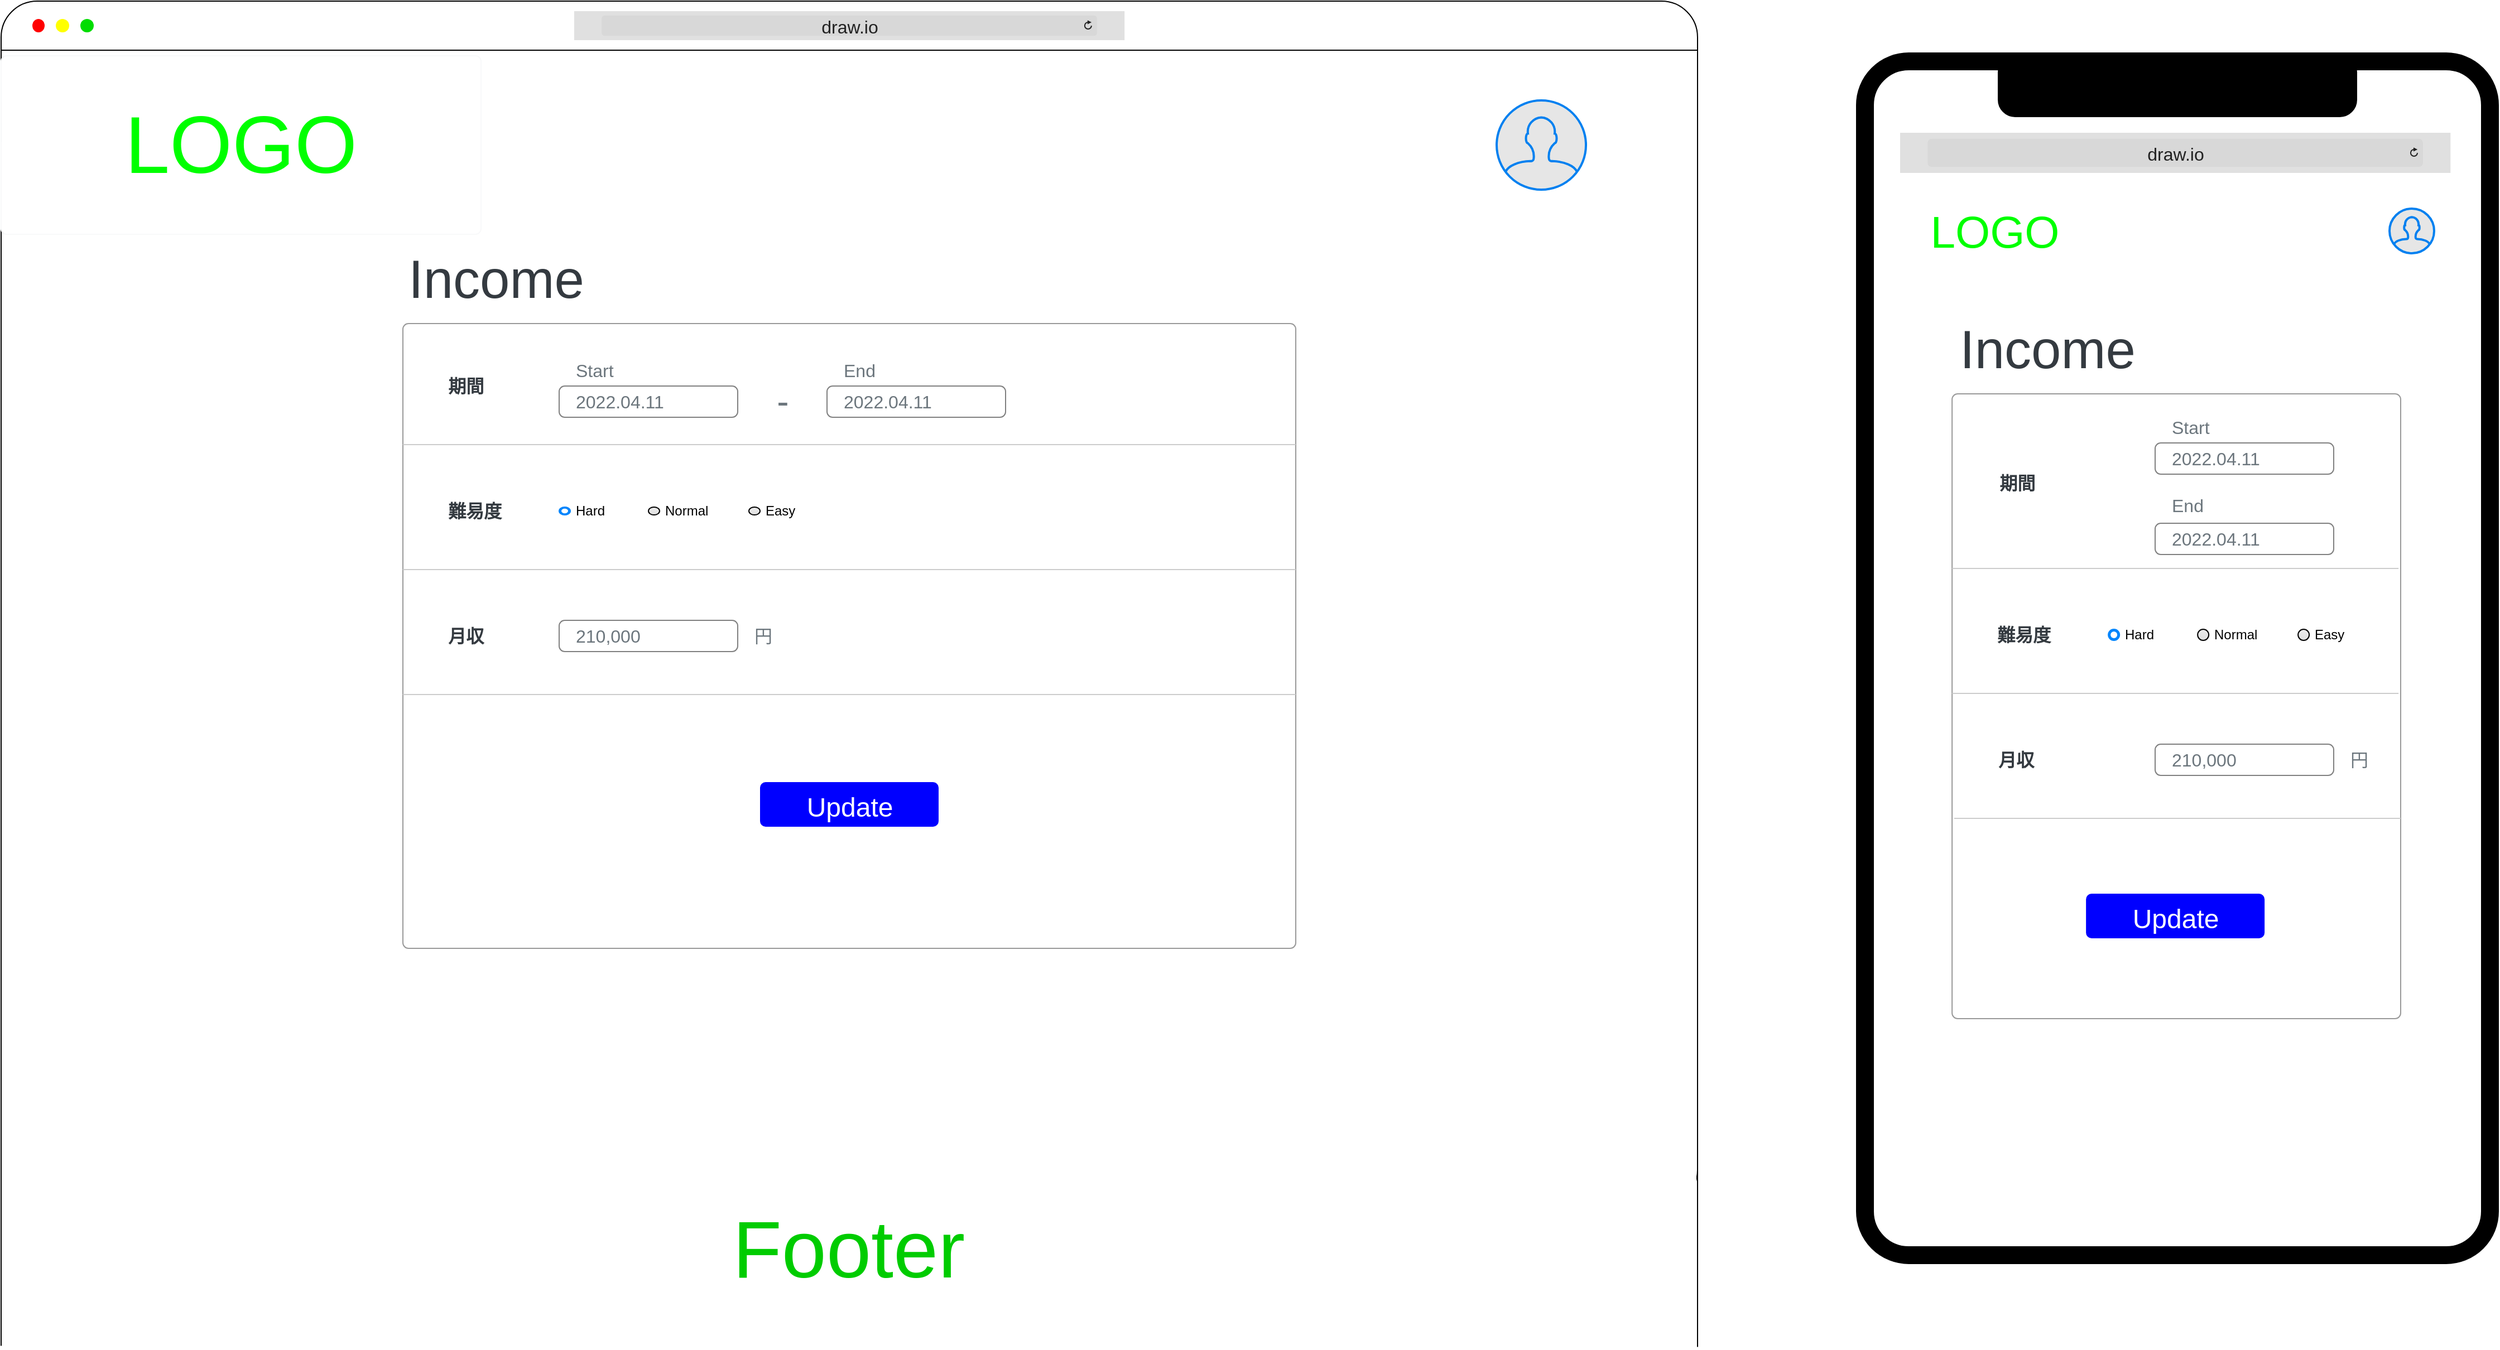 <mxfile>
    <diagram id="RbM_i0EJbGHSK3NYgyE7" name="ページ1">
        <mxGraphModel dx="3890" dy="898" grid="1" gridSize="10" guides="1" tooltips="1" connect="1" arrows="1" fold="1" page="1" pageScale="1" pageWidth="827" pageHeight="1169" math="0" shadow="0">
            <root>
                <mxCell id="0"/>
                <mxCell id="1" parent="0"/>
                <mxCell id="659" value="" style="rounded=1;whiteSpace=wrap;html=1;arcSize=7;fontColor=default;strokeWidth=16;" parent="1" vertex="1">
                    <mxGeometry x="-710" y="204" width="560" height="1070" as="geometry"/>
                </mxCell>
                <mxCell id="2" value="" style="rounded=1;whiteSpace=wrap;html=1;arcSize=3;fontColor=default;" parent="1" vertex="1">
                    <mxGeometry x="-2380" y="150" width="1520" height="1080" as="geometry"/>
                </mxCell>
                <mxCell id="3" value="" style="line;strokeWidth=1;html=1;strokeColor=#000000;rounded=1;" parent="1" vertex="1">
                    <mxGeometry x="-2380" y="189" width="1520" height="10" as="geometry"/>
                </mxCell>
                <mxCell id="4" value="" style="verticalLabelPosition=bottom;labelBackgroundColor=default;verticalAlign=top;shadow=0;dashed=0;strokeWidth=2;shape=mxgraph.ios7.misc.add;fillColor=#00DD00;strokeColor=none;sketch=0;fontColor=default;html=1;rounded=1;" parent="1" vertex="1">
                    <mxGeometry x="-2309" y="166" width="12" height="12" as="geometry"/>
                </mxCell>
                <mxCell id="5" value="" style="html=1;verticalLabelPosition=bottom;labelBackgroundColor=#ffffff;verticalAlign=top;shadow=0;dashed=0;strokeWidth=2;shape=mxgraph.ios7.misc.delete;fillColor=#ff0000;strokeColor=none;sketch=0;rounded=1;" parent="1" vertex="1">
                    <mxGeometry x="-2352" y="166" width="11" height="12" as="geometry"/>
                </mxCell>
                <mxCell id="6" value="" style="html=1;verticalLabelPosition=bottom;labelBackgroundColor=#ffffff;verticalAlign=top;shadow=0;dashed=0;strokeWidth=2;shape=mxgraph.ios7.misc.delete;fillColor=#FFFF00;strokeColor=none;sketch=0;rounded=1;" parent="1" vertex="1">
                    <mxGeometry x="-2331" y="166" width="12" height="12" as="geometry"/>
                </mxCell>
                <mxCell id="7" value="&lt;font style=&quot;font-size: 16px&quot;&gt;draw.io&lt;/font&gt;" style="html=1;strokeWidth=1;shadow=0;dashed=0;shape=mxgraph.ios7ui.url;fillColor=#e0e0e0;strokeColor=#c0c0c0;buttonText=;strokeColor2=#222222;fontColor=#222222;fontSize=8;spacingTop=2;align=center;rounded=1;" parent="1" vertex="1">
                    <mxGeometry x="-1866.56" y="159" width="493.13" height="26" as="geometry"/>
                </mxCell>
                <mxCell id="105" value="" style="html=1;verticalLabelPosition=bottom;align=center;labelBackgroundColor=#ffffff;verticalAlign=top;strokeWidth=2;strokeColor=#0080F0;shadow=0;dashed=0;shape=mxgraph.ios7.icons.user;fontColor=#00FF00;fillColor=#E6E6E6;" parent="1" vertex="1">
                    <mxGeometry x="-1040" y="239" width="80" height="80" as="geometry"/>
                </mxCell>
                <mxCell id="258" value="Footer" style="rounded=0;whiteSpace=wrap;html=1;shadow=0;fontSize=72;fontColor=#00CC00;strokeWidth=2;fillColor=#FFFFFF;strokeColor=none;" parent="1" vertex="1">
                    <mxGeometry x="-2380" y="1182.25" width="1519" height="173" as="geometry"/>
                </mxCell>
                <mxCell id="260" value="" style="endArrow=none;html=1;fontSize=16;fontColor=#000000;entryX=1;entryY=0.959;entryDx=0;entryDy=0;entryPerimeter=0;" parent="1" target="2" edge="1">
                    <mxGeometry width="50" height="50" relative="1" as="geometry">
                        <mxPoint x="-860" y="1356.25" as="sourcePoint"/>
                        <mxPoint x="-860" y="1203.25" as="targetPoint"/>
                    </mxGeometry>
                </mxCell>
                <mxCell id="261" value="" style="endArrow=none;html=1;fontSize=16;fontColor=#000000;entryX=0;entryY=0.951;entryDx=0;entryDy=0;entryPerimeter=0;" parent="1" target="2" edge="1">
                    <mxGeometry width="50" height="50" relative="1" as="geometry">
                        <mxPoint x="-2380" y="1355.25" as="sourcePoint"/>
                        <mxPoint x="-2380.0" y="1195.72" as="targetPoint"/>
                    </mxGeometry>
                </mxCell>
                <mxCell id="660" value="" style="rounded=1;whiteSpace=wrap;html=1;shadow=0;fontSize=27;fontColor=#FFFFFF;strokeColor=#000000;strokeWidth=2;fillColor=#000000;gradientColor=none;arcSize=27;" parent="1" vertex="1">
                    <mxGeometry x="-590" y="199" width="320" height="54" as="geometry"/>
                </mxCell>
                <mxCell id="661" value="&lt;font style=&quot;font-size: 16px&quot;&gt;draw.io&lt;/font&gt;" style="html=1;strokeWidth=1;shadow=0;dashed=0;shape=mxgraph.ios7ui.url;fillColor=#e0e0e0;strokeColor=#c0c0c0;buttonText=;strokeColor2=#222222;fontColor=#222222;fontSize=8;spacingTop=2;align=center;rounded=1;" parent="1" vertex="1">
                    <mxGeometry x="-678.5" y="268" width="493.13" height="36" as="geometry"/>
                </mxCell>
                <mxCell id="663" value="" style="html=1;shadow=0;dashed=0;shape=mxgraph.bootstrap.rrect;rSize=5;fillColor=#ffffff;strokeColor=none;" parent="1" vertex="1">
                    <mxGeometry x="-629.62" y="479" width="400" height="400" as="geometry"/>
                </mxCell>
                <mxCell id="672" value="&lt;font style=&quot;font-size: 40px&quot;&gt;LOGO&lt;/font&gt;" style="html=1;shadow=0;dashed=0;shape=mxgraph.bootstrap.rrect;rSize=5;strokeColor=#FFFFFF;strokeWidth=3;fillColor=none;fontColor=#00FF00;whiteSpace=wrap;align=center;verticalAlign=middle;spacingLeft=0;fontStyle=0;fontSize=16;spacing=5;rounded=1;" parent="1" vertex="1">
                    <mxGeometry x="-678.5" y="313.5" width="168.5" height="85" as="geometry"/>
                </mxCell>
                <mxCell id="673" value="" style="html=1;verticalLabelPosition=bottom;align=center;labelBackgroundColor=#ffffff;verticalAlign=top;strokeWidth=2;strokeColor=#0080F0;shadow=0;dashed=0;shape=mxgraph.ios7.icons.user;fontColor=#00FF00;fillColor=#E6E6E6;" parent="1" vertex="1">
                    <mxGeometry x="-240" y="336" width="40" height="40" as="geometry"/>
                </mxCell>
                <mxCell id="706" value="" style="html=1;shadow=0;dashed=0;shape=mxgraph.bootstrap.rrect;rSize=5;fillColor=#FFFFFF;strokeColor=#999999;labelBackgroundColor=none;fontSize=16;fontColor=#000000;" parent="1" vertex="1">
                    <mxGeometry x="-2020" y="439" width="800" height="560" as="geometry"/>
                </mxCell>
                <mxCell id="766" value="&lt;span style=&quot;white-space: pre&quot;&gt;&#9;&lt;/span&gt;期間" style="html=1;shadow=0;dashed=0;shape=mxgraph.bootstrap.rrect;rSize=5;strokeColor=none;strokeWidth=1;fillColor=none;fontColor=#343A40;whiteSpace=wrap;align=left;verticalAlign=middle;spacingLeft=0;fontStyle=1;fontSize=16;spacing=5;" parent="706" vertex="1">
                    <mxGeometry x="-0.002" y="-0.002" width="800" height="112" as="geometry"/>
                </mxCell>
                <mxCell id="709" value="&lt;font style=&quot;font-size: 24px&quot;&gt;Update&lt;/font&gt;" style="html=1;shadow=0;dashed=0;shape=mxgraph.bootstrap.rrect;rSize=5;fillColor=#0000FF;strokeColor=none;align=center;fontSize=32;fontColor=#FFFFFF;labelBackgroundColor=none;" parent="706" vertex="1">
                    <mxGeometry width="160" height="40" relative="1" as="geometry">
                        <mxPoint x="320" y="411" as="offset"/>
                    </mxGeometry>
                </mxCell>
                <mxCell id="742" value="2022.04.11" style="html=1;shadow=0;dashed=0;shape=mxgraph.bootstrap.rrect;rSize=5;fillColor=default;strokeColor=#808080;align=left;spacing=15;fontSize=16;fontColor=#6C767D;labelBackgroundColor=none;" parent="706" vertex="1">
                    <mxGeometry x="140.002" y="56" width="160" height="28" as="geometry"/>
                </mxCell>
                <mxCell id="763" value="2022.04.11" style="html=1;shadow=0;dashed=0;shape=mxgraph.bootstrap.rrect;rSize=5;fillColor=default;strokeColor=#808080;align=left;spacing=15;fontSize=16;fontColor=#6C767D;labelBackgroundColor=none;" parent="706" vertex="1">
                    <mxGeometry x="380.002" y="56" width="160" height="28" as="geometry"/>
                </mxCell>
                <mxCell id="767" value="Start" style="html=1;shadow=0;dashed=0;shape=mxgraph.bootstrap.rrect;rSize=5;fillColor=none;strokeColor=none;align=left;spacing=15;fontSize=16;fontColor=#6C767D;labelBackgroundColor=none;" parent="706" vertex="1">
                    <mxGeometry x="140.002" y="28" width="80" height="28" as="geometry"/>
                </mxCell>
                <mxCell id="768" value="End" style="html=1;shadow=0;dashed=0;shape=mxgraph.bootstrap.rrect;rSize=5;fillColor=none;strokeColor=none;align=left;spacing=15;fontSize=16;fontColor=#6C767D;labelBackgroundColor=none;" parent="706" vertex="1">
                    <mxGeometry x="380.002" y="28" width="80" height="28" as="geometry"/>
                </mxCell>
                <mxCell id="769" value="-" style="html=1;shadow=0;dashed=0;shape=mxgraph.bootstrap.rrect;rSize=5;fillColor=none;strokeColor=none;align=center;spacing=15;fontSize=32;fontColor=#6C767D;labelBackgroundColor=none;" parent="706" vertex="1">
                    <mxGeometry x="300.002" y="56" width="80" height="28" as="geometry"/>
                </mxCell>
                <mxCell id="770" value="&lt;span style=&quot;white-space: pre&quot;&gt;&#9;&lt;/span&gt;月収" style="html=1;shadow=0;dashed=0;shape=mxgraph.bootstrap.rrect;rSize=5;strokeColor=none;strokeWidth=1;fillColor=none;fontColor=#343A40;whiteSpace=wrap;align=left;verticalAlign=middle;spacingLeft=0;fontStyle=1;fontSize=16;spacing=5;" parent="706" vertex="1">
                    <mxGeometry x="-0.002" y="223.998" width="800" height="112" as="geometry"/>
                </mxCell>
                <mxCell id="772" value="210,000" style="html=1;shadow=0;dashed=0;shape=mxgraph.bootstrap.rrect;rSize=5;fillColor=default;strokeColor=#808080;align=left;spacing=15;fontSize=16;fontColor=#6C767D;labelBackgroundColor=none;" vertex="1" parent="706">
                    <mxGeometry x="140.002" y="266" width="160" height="28" as="geometry"/>
                </mxCell>
                <mxCell id="773" value="円" style="html=1;shadow=0;dashed=0;shape=mxgraph.bootstrap.rrect;rSize=5;fillColor=none;strokeColor=none;align=left;spacing=15;fontSize=16;fontColor=#6C767D;labelBackgroundColor=none;" vertex="1" parent="706">
                    <mxGeometry x="300.002" y="266" width="80" height="28" as="geometry"/>
                </mxCell>
                <mxCell id="775" value="&lt;span style=&quot;white-space: pre&quot;&gt;&#9;&lt;/span&gt;難易度" style="html=1;shadow=0;dashed=0;shape=mxgraph.bootstrap.rrect;rSize=5;strokeColor=none;strokeWidth=1;fillColor=none;fontColor=#343A40;whiteSpace=wrap;align=left;verticalAlign=middle;spacingLeft=0;fontStyle=1;fontSize=16;spacing=5;" vertex="1" parent="706">
                    <mxGeometry x="-0.002" y="111.998" width="800" height="112" as="geometry"/>
                </mxCell>
                <mxCell id="778" value="Normal" style="html=1;shadow=0;dashed=0;shape=mxgraph.bootstrap.radioButton2;labelPosition=right;verticalLabelPosition=middle;align=left;verticalAlign=middle;gradientColor=#DEDEDE;fillColor=#EDEDED;checked=0;spacing=5;checkedFill=#0085FC;checkedStroke=#ffffff;sketch=0;" vertex="1" parent="706">
                    <mxGeometry x="220" y="164.5" width="10" height="7" as="geometry"/>
                </mxCell>
                <mxCell id="777" value="Hard" style="html=1;shadow=0;dashed=0;shape=mxgraph.bootstrap.radioButton2;labelPosition=right;verticalLabelPosition=middle;align=left;verticalAlign=middle;gradientColor=#DEDEDE;fillColor=#EDEDED;checked=1;spacing=5;checkedFill=#0085FC;checkedStroke=#ffffff;sketch=0;" vertex="1" parent="706">
                    <mxGeometry x="140" y="164.5" width="10" height="7" as="geometry"/>
                </mxCell>
                <mxCell id="779" value="&lt;font color=&quot;#000000&quot;&gt;Easy&lt;/font&gt;" style="html=1;shadow=0;dashed=0;shape=mxgraph.bootstrap.radioButton2;labelPosition=right;verticalLabelPosition=middle;align=left;verticalAlign=middle;gradientColor=#DEDEDE;fillColor=#EDEDED;checked=0;spacing=5;fontColor=#6C767D;checkedFill=#0085FC;checkedStroke=#ffffff;sketch=0;" vertex="1" parent="706">
                    <mxGeometry x="310" y="164.5" width="10" height="7" as="geometry"/>
                </mxCell>
                <mxCell id="782" value="" style="line;strokeWidth=1;html=1;shadow=0;fontSize=32;fontColor=#FFFFFF;fillColor=none;gradientColor=none;strokeColor=#CCCCCC;" vertex="1" parent="706">
                    <mxGeometry y="105.001" width="800" height="7" as="geometry"/>
                </mxCell>
                <mxCell id="776" value="" style="line;strokeWidth=1;html=1;shadow=0;fontSize=32;fontColor=#FFFFFF;fillColor=none;gradientColor=none;strokeColor=#CCCCCC;" vertex="1" parent="706">
                    <mxGeometry y="217.001" width="800" height="7" as="geometry"/>
                </mxCell>
                <mxCell id="771" value="" style="line;strokeWidth=1;html=1;shadow=0;fontSize=32;fontColor=#FFFFFF;fillColor=none;gradientColor=none;strokeColor=#CCCCCC;" vertex="1" parent="706">
                    <mxGeometry y="329.001" width="800" height="7" as="geometry"/>
                </mxCell>
                <mxCell id="748" value="LOGO" style="html=1;shadow=0;dashed=0;shape=mxgraph.bootstrap.rrect;rSize=5;strokeColor=#F8F9FA;strokeWidth=1;fillColor=none;fontColor=#00FF00;whiteSpace=wrap;align=center;verticalAlign=middle;spacingLeft=0;fontStyle=0;fontSize=72;spacing=5;sketch=0;" parent="1" vertex="1">
                    <mxGeometry x="-2380" y="199" width="430" height="160" as="geometry"/>
                </mxCell>
                <mxCell id="765" value="Income" style="html=1;shadow=0;dashed=0;shape=mxgraph.bootstrap.rrect;rSize=5;strokeColor=none;strokeWidth=1;fillColor=none;fontColor=#343A40;whiteSpace=wrap;align=left;verticalAlign=middle;spacingLeft=0;fontStyle=0;fontSize=48;spacing=5;" parent="1" vertex="1">
                    <mxGeometry x="-2020" y="359" width="800" height="80" as="geometry"/>
                </mxCell>
                <mxCell id="783" value="" style="html=1;shadow=0;dashed=0;shape=mxgraph.bootstrap.rrect;rSize=5;fillColor=#FFFFFF;strokeColor=#999999;labelBackgroundColor=none;fontSize=16;fontColor=#000000;" vertex="1" parent="1">
                    <mxGeometry x="-631.93" y="502" width="401.93" height="560" as="geometry"/>
                </mxCell>
                <mxCell id="791" value="&lt;span style=&quot;white-space: pre&quot;&gt;&#9;&lt;/span&gt;月収" style="html=1;shadow=0;dashed=0;shape=mxgraph.bootstrap.rrect;rSize=5;strokeColor=none;strokeWidth=1;fillColor=none;fontColor=#343A40;whiteSpace=wrap;align=left;verticalAlign=middle;spacingLeft=0;fontStyle=1;fontSize=16;spacing=5;" vertex="1" parent="783">
                    <mxGeometry x="0.968" y="271.998" width="400" height="112" as="geometry"/>
                </mxCell>
                <mxCell id="785" value="&lt;font style=&quot;font-size: 24px&quot;&gt;Update&lt;/font&gt;" style="html=1;shadow=0;dashed=0;shape=mxgraph.bootstrap.rrect;rSize=5;fillColor=#0000FF;strokeColor=none;align=center;fontSize=32;fontColor=#FFFFFF;labelBackgroundColor=none;" vertex="1" parent="783">
                    <mxGeometry width="160" height="40" relative="1" as="geometry">
                        <mxPoint x="120" y="448" as="offset"/>
                    </mxGeometry>
                </mxCell>
                <mxCell id="799" value="" style="line;strokeWidth=1;html=1;shadow=0;fontSize=32;fontColor=#FFFFFF;fillColor=none;gradientColor=none;strokeColor=#CCCCCC;" vertex="1" parent="783">
                    <mxGeometry y="153.001" width="400" height="7" as="geometry"/>
                </mxCell>
                <mxCell id="800" value="" style="line;strokeWidth=1;html=1;shadow=0;fontSize=32;fontColor=#FFFFFF;fillColor=none;gradientColor=none;strokeColor=#CCCCCC;" vertex="1" parent="783">
                    <mxGeometry y="265.001" width="400" height="7" as="geometry"/>
                </mxCell>
                <mxCell id="784" value="&lt;span style=&quot;white-space: pre&quot;&gt;&#9;&lt;/span&gt;期間" style="html=1;shadow=0;dashed=0;shape=mxgraph.bootstrap.rrect;rSize=5;strokeColor=none;strokeWidth=1;fillColor=none;fontColor=#343A40;whiteSpace=wrap;align=left;verticalAlign=middle;spacingLeft=0;fontStyle=1;fontSize=16;spacing=5;" vertex="1" parent="783">
                    <mxGeometry x="1.928" y="-0.002" width="400" height="160" as="geometry"/>
                </mxCell>
                <mxCell id="789" value="End" style="html=1;shadow=0;dashed=0;shape=mxgraph.bootstrap.rrect;rSize=5;fillColor=none;strokeColor=none;align=left;spacing=15;fontSize=16;fontColor=#6C767D;labelBackgroundColor=none;" vertex="1" parent="783">
                    <mxGeometry x="181.932" y="86" width="80" height="28" as="geometry"/>
                </mxCell>
                <mxCell id="787" value="2022.04.11" style="html=1;shadow=0;dashed=0;shape=mxgraph.bootstrap.rrect;rSize=5;fillColor=default;strokeColor=#808080;align=left;spacing=15;fontSize=16;fontColor=#6C767D;labelBackgroundColor=none;" vertex="1" parent="783">
                    <mxGeometry x="181.932" y="116" width="160" height="28" as="geometry"/>
                </mxCell>
                <mxCell id="788" value="Start" style="html=1;shadow=0;dashed=0;shape=mxgraph.bootstrap.rrect;rSize=5;fillColor=none;strokeColor=none;align=left;spacing=15;fontSize=16;fontColor=#6C767D;labelBackgroundColor=none;" vertex="1" parent="783">
                    <mxGeometry x="181.932" y="16" width="80" height="28" as="geometry"/>
                </mxCell>
                <mxCell id="786" value="2022.04.11" style="html=1;shadow=0;dashed=0;shape=mxgraph.bootstrap.rrect;rSize=5;fillColor=default;strokeColor=#808080;align=left;spacing=15;fontSize=16;fontColor=#6C767D;labelBackgroundColor=none;" vertex="1" parent="783">
                    <mxGeometry x="181.932" y="44" width="160" height="28" as="geometry"/>
                </mxCell>
                <mxCell id="797" value="&lt;font color=&quot;#000000&quot;&gt;Easy&lt;/font&gt;" style="html=1;shadow=0;dashed=0;shape=mxgraph.bootstrap.radioButton2;labelPosition=right;verticalLabelPosition=middle;align=left;verticalAlign=middle;gradientColor=#DEDEDE;fillColor=#EDEDED;checked=0;spacing=5;fontColor=#6C767D;checkedFill=#0085FC;checkedStroke=#ffffff;sketch=0;" vertex="1" parent="783">
                    <mxGeometry x="310.0" y="211" width="10" height="10" as="geometry"/>
                </mxCell>
                <mxCell id="795" value="Normal" style="html=1;shadow=0;dashed=0;shape=mxgraph.bootstrap.radioButton2;labelPosition=right;verticalLabelPosition=middle;align=left;verticalAlign=middle;gradientColor=#DEDEDE;fillColor=#EDEDED;checked=0;spacing=5;checkedFill=#0085FC;checkedStroke=#ffffff;sketch=0;" vertex="1" parent="783">
                    <mxGeometry x="220.0" y="211" width="10" height="10" as="geometry"/>
                </mxCell>
                <mxCell id="796" value="Hard" style="html=1;shadow=0;dashed=0;shape=mxgraph.bootstrap.radioButton2;labelPosition=right;verticalLabelPosition=middle;align=left;verticalAlign=middle;gradientColor=#DEDEDE;fillColor=#EDEDED;checked=1;spacing=5;checkedFill=#0085FC;checkedStroke=#ffffff;sketch=0;" vertex="1" parent="783">
                    <mxGeometry x="140.0" y="211" width="10" height="10" as="geometry"/>
                </mxCell>
                <mxCell id="794" value="&lt;span style=&quot;white-space: pre&quot;&gt;&#9;&lt;/span&gt;難易度" style="html=1;shadow=0;dashed=0;shape=mxgraph.bootstrap.rrect;rSize=5;strokeColor=none;strokeWidth=1;fillColor=none;fontColor=#343A40;whiteSpace=wrap;align=left;verticalAlign=middle;spacingLeft=0;fontStyle=1;fontSize=16;spacing=5;" vertex="1" parent="783">
                    <mxGeometry x="-0.002" y="159.998" width="400" height="112" as="geometry"/>
                </mxCell>
                <mxCell id="793" value="円" style="html=1;shadow=0;dashed=0;shape=mxgraph.bootstrap.rrect;rSize=5;fillColor=none;strokeColor=none;align=left;spacing=15;fontSize=16;fontColor=#6C767D;labelBackgroundColor=none;" vertex="1" parent="783">
                    <mxGeometry x="341.932" y="314" width="40" height="28" as="geometry"/>
                </mxCell>
                <mxCell id="792" value="210,000" style="html=1;shadow=0;dashed=0;shape=mxgraph.bootstrap.rrect;rSize=5;fillColor=default;strokeColor=#808080;align=left;spacing=15;fontSize=16;fontColor=#6C767D;labelBackgroundColor=none;" vertex="1" parent="783">
                    <mxGeometry x="181.932" y="314" width="160" height="28" as="geometry"/>
                </mxCell>
                <mxCell id="798" value="" style="line;strokeWidth=1;html=1;shadow=0;fontSize=32;fontColor=#FFFFFF;fillColor=none;gradientColor=none;strokeColor=#CCCCCC;" vertex="1" parent="783">
                    <mxGeometry x="1.93" y="377.001" width="400" height="7" as="geometry"/>
                </mxCell>
                <mxCell id="803" value="Income" style="html=1;shadow=0;dashed=0;shape=mxgraph.bootstrap.rrect;rSize=5;strokeColor=none;strokeWidth=1;fillColor=none;fontColor=#343A40;whiteSpace=wrap;align=left;verticalAlign=middle;spacingLeft=0;fontStyle=0;fontSize=48;spacing=5;" vertex="1" parent="1">
                    <mxGeometry x="-629.62" y="422" width="400" height="80" as="geometry"/>
                </mxCell>
            </root>
        </mxGraphModel>
    </diagram>
</mxfile>